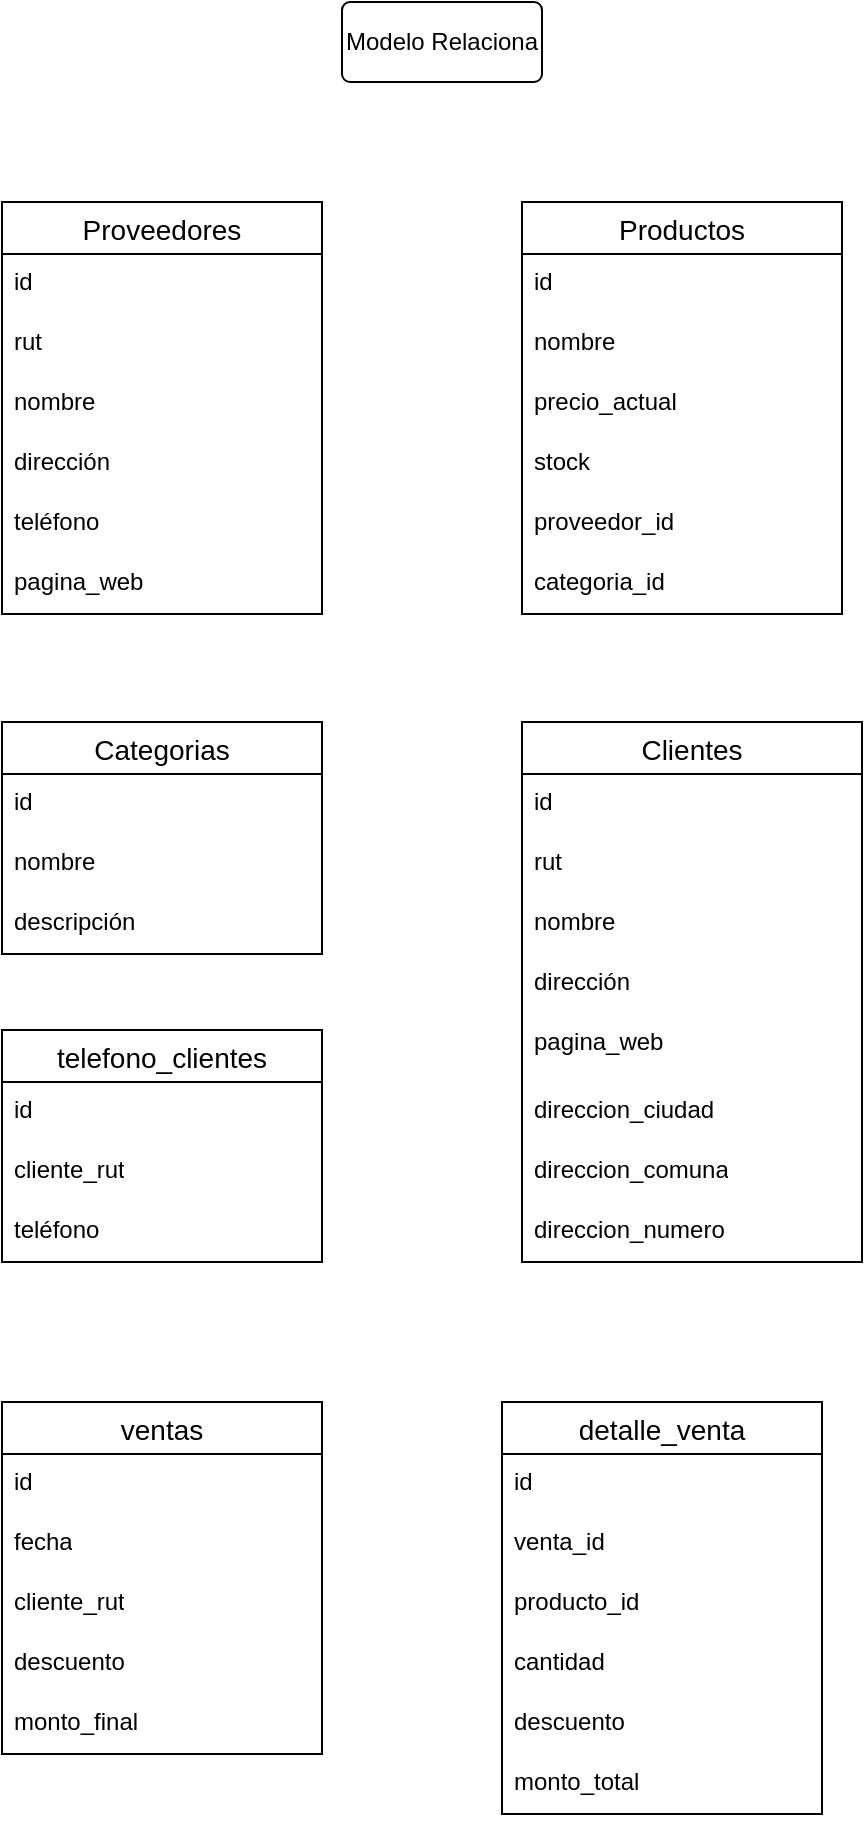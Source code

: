 <mxfile version="24.7.14">
  <diagram id="R2lEEEUBdFMjLlhIrx00" name="Page-1">
    <mxGraphModel dx="1619" dy="752" grid="1" gridSize="10" guides="1" tooltips="1" connect="1" arrows="1" fold="1" page="1" pageScale="1" pageWidth="850" pageHeight="1100" math="0" shadow="0" extFonts="Permanent Marker^https://fonts.googleapis.com/css?family=Permanent+Marker">
      <root>
        <mxCell id="0" />
        <mxCell id="1" parent="0" />
        <mxCell id="mUbhFr3k5Nm8KmTQYCqP-29" value="Modelo Relaciona" style="rounded=1;arcSize=10;whiteSpace=wrap;html=1;align=center;" vertex="1" parent="1">
          <mxGeometry x="320" y="100" width="100" height="40" as="geometry" />
        </mxCell>
        <mxCell id="mUbhFr3k5Nm8KmTQYCqP-30" value="Proveedores" style="swimlane;fontStyle=0;childLayout=stackLayout;horizontal=1;startSize=26;horizontalStack=0;resizeParent=1;resizeParentMax=0;resizeLast=0;collapsible=1;marginBottom=0;align=center;fontSize=14;" vertex="1" parent="1">
          <mxGeometry x="150" y="200" width="160" height="206" as="geometry" />
        </mxCell>
        <mxCell id="mUbhFr3k5Nm8KmTQYCqP-31" value="id" style="text;strokeColor=none;fillColor=none;spacingLeft=4;spacingRight=4;overflow=hidden;rotatable=0;points=[[0,0.5],[1,0.5]];portConstraint=eastwest;fontSize=12;whiteSpace=wrap;html=1;" vertex="1" parent="mUbhFr3k5Nm8KmTQYCqP-30">
          <mxGeometry y="26" width="160" height="30" as="geometry" />
        </mxCell>
        <mxCell id="mUbhFr3k5Nm8KmTQYCqP-32" value="rut" style="text;strokeColor=none;fillColor=none;spacingLeft=4;spacingRight=4;overflow=hidden;rotatable=0;points=[[0,0.5],[1,0.5]];portConstraint=eastwest;fontSize=12;whiteSpace=wrap;html=1;" vertex="1" parent="mUbhFr3k5Nm8KmTQYCqP-30">
          <mxGeometry y="56" width="160" height="30" as="geometry" />
        </mxCell>
        <mxCell id="mUbhFr3k5Nm8KmTQYCqP-33" value="nombre" style="text;strokeColor=none;fillColor=none;spacingLeft=4;spacingRight=4;overflow=hidden;rotatable=0;points=[[0,0.5],[1,0.5]];portConstraint=eastwest;fontSize=12;whiteSpace=wrap;html=1;" vertex="1" parent="mUbhFr3k5Nm8KmTQYCqP-30">
          <mxGeometry y="86" width="160" height="30" as="geometry" />
        </mxCell>
        <mxCell id="mUbhFr3k5Nm8KmTQYCqP-34" value="dirección&amp;nbsp;" style="text;strokeColor=none;fillColor=none;spacingLeft=4;spacingRight=4;overflow=hidden;rotatable=0;points=[[0,0.5],[1,0.5]];portConstraint=eastwest;fontSize=12;whiteSpace=wrap;html=1;" vertex="1" parent="mUbhFr3k5Nm8KmTQYCqP-30">
          <mxGeometry y="116" width="160" height="30" as="geometry" />
        </mxCell>
        <mxCell id="mUbhFr3k5Nm8KmTQYCqP-35" value="teléfono&amp;nbsp;" style="text;strokeColor=none;fillColor=none;spacingLeft=4;spacingRight=4;overflow=hidden;rotatable=0;points=[[0,0.5],[1,0.5]];portConstraint=eastwest;fontSize=12;whiteSpace=wrap;html=1;" vertex="1" parent="mUbhFr3k5Nm8KmTQYCqP-30">
          <mxGeometry y="146" width="160" height="30" as="geometry" />
        </mxCell>
        <mxCell id="mUbhFr3k5Nm8KmTQYCqP-36" value="pagina_web" style="text;strokeColor=none;fillColor=none;spacingLeft=4;spacingRight=4;overflow=hidden;rotatable=0;points=[[0,0.5],[1,0.5]];portConstraint=eastwest;fontSize=12;whiteSpace=wrap;html=1;" vertex="1" parent="mUbhFr3k5Nm8KmTQYCqP-30">
          <mxGeometry y="176" width="160" height="30" as="geometry" />
        </mxCell>
        <mxCell id="mUbhFr3k5Nm8KmTQYCqP-38" value="Productos" style="swimlane;fontStyle=0;childLayout=stackLayout;horizontal=1;startSize=26;horizontalStack=0;resizeParent=1;resizeParentMax=0;resizeLast=0;collapsible=1;marginBottom=0;align=center;fontSize=14;" vertex="1" parent="1">
          <mxGeometry x="410" y="200" width="160" height="206" as="geometry" />
        </mxCell>
        <mxCell id="mUbhFr3k5Nm8KmTQYCqP-39" value="id" style="text;strokeColor=none;fillColor=none;spacingLeft=4;spacingRight=4;overflow=hidden;rotatable=0;points=[[0,0.5],[1,0.5]];portConstraint=eastwest;fontSize=12;whiteSpace=wrap;html=1;" vertex="1" parent="mUbhFr3k5Nm8KmTQYCqP-38">
          <mxGeometry y="26" width="160" height="30" as="geometry" />
        </mxCell>
        <mxCell id="mUbhFr3k5Nm8KmTQYCqP-41" value="nombre" style="text;strokeColor=none;fillColor=none;spacingLeft=4;spacingRight=4;overflow=hidden;rotatable=0;points=[[0,0.5],[1,0.5]];portConstraint=eastwest;fontSize=12;whiteSpace=wrap;html=1;" vertex="1" parent="mUbhFr3k5Nm8KmTQYCqP-38">
          <mxGeometry y="56" width="160" height="30" as="geometry" />
        </mxCell>
        <mxCell id="mUbhFr3k5Nm8KmTQYCqP-42" value="precio_actual" style="text;strokeColor=none;fillColor=none;spacingLeft=4;spacingRight=4;overflow=hidden;rotatable=0;points=[[0,0.5],[1,0.5]];portConstraint=eastwest;fontSize=12;whiteSpace=wrap;html=1;" vertex="1" parent="mUbhFr3k5Nm8KmTQYCqP-38">
          <mxGeometry y="86" width="160" height="30" as="geometry" />
        </mxCell>
        <mxCell id="mUbhFr3k5Nm8KmTQYCqP-43" value="stock" style="text;strokeColor=none;fillColor=none;spacingLeft=4;spacingRight=4;overflow=hidden;rotatable=0;points=[[0,0.5],[1,0.5]];portConstraint=eastwest;fontSize=12;whiteSpace=wrap;html=1;" vertex="1" parent="mUbhFr3k5Nm8KmTQYCqP-38">
          <mxGeometry y="116" width="160" height="30" as="geometry" />
        </mxCell>
        <mxCell id="mUbhFr3k5Nm8KmTQYCqP-44" value="proveedor_id" style="text;strokeColor=none;fillColor=none;spacingLeft=4;spacingRight=4;overflow=hidden;rotatable=0;points=[[0,0.5],[1,0.5]];portConstraint=eastwest;fontSize=12;whiteSpace=wrap;html=1;" vertex="1" parent="mUbhFr3k5Nm8KmTQYCqP-38">
          <mxGeometry y="146" width="160" height="30" as="geometry" />
        </mxCell>
        <mxCell id="mUbhFr3k5Nm8KmTQYCqP-45" value="categoria_id" style="text;strokeColor=none;fillColor=none;spacingLeft=4;spacingRight=4;overflow=hidden;rotatable=0;points=[[0,0.5],[1,0.5]];portConstraint=eastwest;fontSize=12;whiteSpace=wrap;html=1;" vertex="1" parent="mUbhFr3k5Nm8KmTQYCqP-38">
          <mxGeometry y="176" width="160" height="30" as="geometry" />
        </mxCell>
        <mxCell id="mUbhFr3k5Nm8KmTQYCqP-46" value="Categorias" style="swimlane;fontStyle=0;childLayout=stackLayout;horizontal=1;startSize=26;horizontalStack=0;resizeParent=1;resizeParentMax=0;resizeLast=0;collapsible=1;marginBottom=0;align=center;fontSize=14;" vertex="1" parent="1">
          <mxGeometry x="150" y="460" width="160" height="116" as="geometry" />
        </mxCell>
        <mxCell id="mUbhFr3k5Nm8KmTQYCqP-47" value="id" style="text;strokeColor=none;fillColor=none;spacingLeft=4;spacingRight=4;overflow=hidden;rotatable=0;points=[[0,0.5],[1,0.5]];portConstraint=eastwest;fontSize=12;whiteSpace=wrap;html=1;" vertex="1" parent="mUbhFr3k5Nm8KmTQYCqP-46">
          <mxGeometry y="26" width="160" height="30" as="geometry" />
        </mxCell>
        <mxCell id="mUbhFr3k5Nm8KmTQYCqP-48" value="nombre" style="text;strokeColor=none;fillColor=none;spacingLeft=4;spacingRight=4;overflow=hidden;rotatable=0;points=[[0,0.5],[1,0.5]];portConstraint=eastwest;fontSize=12;whiteSpace=wrap;html=1;" vertex="1" parent="mUbhFr3k5Nm8KmTQYCqP-46">
          <mxGeometry y="56" width="160" height="30" as="geometry" />
        </mxCell>
        <mxCell id="mUbhFr3k5Nm8KmTQYCqP-52" value="descripción&amp;nbsp;" style="text;strokeColor=none;fillColor=none;spacingLeft=4;spacingRight=4;overflow=hidden;rotatable=0;points=[[0,0.5],[1,0.5]];portConstraint=eastwest;fontSize=12;whiteSpace=wrap;html=1;" vertex="1" parent="mUbhFr3k5Nm8KmTQYCqP-46">
          <mxGeometry y="86" width="160" height="30" as="geometry" />
        </mxCell>
        <mxCell id="mUbhFr3k5Nm8KmTQYCqP-53" value="Clientes" style="swimlane;fontStyle=0;childLayout=stackLayout;horizontal=1;startSize=26;horizontalStack=0;resizeParent=1;resizeParentMax=0;resizeLast=0;collapsible=1;marginBottom=0;align=center;fontSize=14;" vertex="1" parent="1">
          <mxGeometry x="410" y="460" width="170" height="270" as="geometry" />
        </mxCell>
        <mxCell id="mUbhFr3k5Nm8KmTQYCqP-54" value="id" style="text;strokeColor=none;fillColor=none;spacingLeft=4;spacingRight=4;overflow=hidden;rotatable=0;points=[[0,0.5],[1,0.5]];portConstraint=eastwest;fontSize=12;whiteSpace=wrap;html=1;" vertex="1" parent="mUbhFr3k5Nm8KmTQYCqP-53">
          <mxGeometry y="26" width="170" height="30" as="geometry" />
        </mxCell>
        <mxCell id="mUbhFr3k5Nm8KmTQYCqP-55" value="rut" style="text;strokeColor=none;fillColor=none;spacingLeft=4;spacingRight=4;overflow=hidden;rotatable=0;points=[[0,0.5],[1,0.5]];portConstraint=eastwest;fontSize=12;whiteSpace=wrap;html=1;" vertex="1" parent="mUbhFr3k5Nm8KmTQYCqP-53">
          <mxGeometry y="56" width="170" height="30" as="geometry" />
        </mxCell>
        <mxCell id="mUbhFr3k5Nm8KmTQYCqP-56" value="nombre" style="text;strokeColor=none;fillColor=none;spacingLeft=4;spacingRight=4;overflow=hidden;rotatable=0;points=[[0,0.5],[1,0.5]];portConstraint=eastwest;fontSize=12;whiteSpace=wrap;html=1;" vertex="1" parent="mUbhFr3k5Nm8KmTQYCqP-53">
          <mxGeometry y="86" width="170" height="30" as="geometry" />
        </mxCell>
        <mxCell id="mUbhFr3k5Nm8KmTQYCqP-57" value="dirección&amp;nbsp;" style="text;strokeColor=none;fillColor=none;spacingLeft=4;spacingRight=4;overflow=hidden;rotatable=0;points=[[0,0.5],[1,0.5]];portConstraint=eastwest;fontSize=12;whiteSpace=wrap;html=1;" vertex="1" parent="mUbhFr3k5Nm8KmTQYCqP-53">
          <mxGeometry y="116" width="170" height="30" as="geometry" />
        </mxCell>
        <mxCell id="mUbhFr3k5Nm8KmTQYCqP-59" value="pagina_web" style="text;strokeColor=none;fillColor=none;spacingLeft=4;spacingRight=4;overflow=hidden;rotatable=0;points=[[0,0.5],[1,0.5]];portConstraint=eastwest;fontSize=12;whiteSpace=wrap;html=1;" vertex="1" parent="mUbhFr3k5Nm8KmTQYCqP-53">
          <mxGeometry y="146" width="170" height="34" as="geometry" />
        </mxCell>
        <mxCell id="mUbhFr3k5Nm8KmTQYCqP-60" value="direccion_ciudad&amp;nbsp;" style="text;strokeColor=none;fillColor=none;spacingLeft=4;spacingRight=4;overflow=hidden;rotatable=0;points=[[0,0.5],[1,0.5]];portConstraint=eastwest;fontSize=12;whiteSpace=wrap;html=1;" vertex="1" parent="mUbhFr3k5Nm8KmTQYCqP-53">
          <mxGeometry y="180" width="170" height="30" as="geometry" />
        </mxCell>
        <mxCell id="mUbhFr3k5Nm8KmTQYCqP-61" value="direccion_comuna" style="text;strokeColor=none;fillColor=none;spacingLeft=4;spacingRight=4;overflow=hidden;rotatable=0;points=[[0,0.5],[1,0.5]];portConstraint=eastwest;fontSize=12;whiteSpace=wrap;html=1;" vertex="1" parent="mUbhFr3k5Nm8KmTQYCqP-53">
          <mxGeometry y="210" width="170" height="30" as="geometry" />
        </mxCell>
        <mxCell id="mUbhFr3k5Nm8KmTQYCqP-58" value="direccion_numero&lt;div&gt;&lt;br&gt;&lt;/div&gt;" style="text;strokeColor=none;fillColor=none;spacingLeft=4;spacingRight=4;overflow=hidden;rotatable=0;points=[[0,0.5],[1,0.5]];portConstraint=eastwest;fontSize=12;whiteSpace=wrap;html=1;" vertex="1" parent="mUbhFr3k5Nm8KmTQYCqP-53">
          <mxGeometry y="240" width="170" height="30" as="geometry" />
        </mxCell>
        <mxCell id="mUbhFr3k5Nm8KmTQYCqP-62" value="telefono_clientes" style="swimlane;fontStyle=0;childLayout=stackLayout;horizontal=1;startSize=26;horizontalStack=0;resizeParent=1;resizeParentMax=0;resizeLast=0;collapsible=1;marginBottom=0;align=center;fontSize=14;" vertex="1" parent="1">
          <mxGeometry x="150" y="614" width="160" height="116" as="geometry" />
        </mxCell>
        <mxCell id="mUbhFr3k5Nm8KmTQYCqP-63" value="id" style="text;strokeColor=none;fillColor=none;spacingLeft=4;spacingRight=4;overflow=hidden;rotatable=0;points=[[0,0.5],[1,0.5]];portConstraint=eastwest;fontSize=12;whiteSpace=wrap;html=1;" vertex="1" parent="mUbhFr3k5Nm8KmTQYCqP-62">
          <mxGeometry y="26" width="160" height="30" as="geometry" />
        </mxCell>
        <mxCell id="mUbhFr3k5Nm8KmTQYCqP-64" value=" cliente_rut" style="text;strokeColor=none;fillColor=none;spacingLeft=4;spacingRight=4;overflow=hidden;rotatable=0;points=[[0,0.5],[1,0.5]];portConstraint=eastwest;fontSize=12;whiteSpace=wrap;html=1;" vertex="1" parent="mUbhFr3k5Nm8KmTQYCqP-62">
          <mxGeometry y="56" width="160" height="30" as="geometry" />
        </mxCell>
        <mxCell id="mUbhFr3k5Nm8KmTQYCqP-65" value="teléfono" style="text;strokeColor=none;fillColor=none;spacingLeft=4;spacingRight=4;overflow=hidden;rotatable=0;points=[[0,0.5],[1,0.5]];portConstraint=eastwest;fontSize=12;whiteSpace=wrap;html=1;" vertex="1" parent="mUbhFr3k5Nm8KmTQYCqP-62">
          <mxGeometry y="86" width="160" height="30" as="geometry" />
        </mxCell>
        <mxCell id="mUbhFr3k5Nm8KmTQYCqP-66" value="ventas" style="swimlane;fontStyle=0;childLayout=stackLayout;horizontal=1;startSize=26;horizontalStack=0;resizeParent=1;resizeParentMax=0;resizeLast=0;collapsible=1;marginBottom=0;align=center;fontSize=14;" vertex="1" parent="1">
          <mxGeometry x="150" y="800" width="160" height="176" as="geometry" />
        </mxCell>
        <mxCell id="mUbhFr3k5Nm8KmTQYCqP-73" value="id" style="text;strokeColor=none;fillColor=none;spacingLeft=4;spacingRight=4;overflow=hidden;rotatable=0;points=[[0,0.5],[1,0.5]];portConstraint=eastwest;fontSize=12;whiteSpace=wrap;html=1;" vertex="1" parent="mUbhFr3k5Nm8KmTQYCqP-66">
          <mxGeometry y="26" width="160" height="30" as="geometry" />
        </mxCell>
        <mxCell id="mUbhFr3k5Nm8KmTQYCqP-67" value="fecha" style="text;strokeColor=none;fillColor=none;spacingLeft=4;spacingRight=4;overflow=hidden;rotatable=0;points=[[0,0.5],[1,0.5]];portConstraint=eastwest;fontSize=12;whiteSpace=wrap;html=1;" vertex="1" parent="mUbhFr3k5Nm8KmTQYCqP-66">
          <mxGeometry y="56" width="160" height="30" as="geometry" />
        </mxCell>
        <mxCell id="mUbhFr3k5Nm8KmTQYCqP-68" value=" cliente_rut" style="text;strokeColor=none;fillColor=none;spacingLeft=4;spacingRight=4;overflow=hidden;rotatable=0;points=[[0,0.5],[1,0.5]];portConstraint=eastwest;fontSize=12;whiteSpace=wrap;html=1;" vertex="1" parent="mUbhFr3k5Nm8KmTQYCqP-66">
          <mxGeometry y="86" width="160" height="30" as="geometry" />
        </mxCell>
        <mxCell id="mUbhFr3k5Nm8KmTQYCqP-69" value="descuento" style="text;strokeColor=none;fillColor=none;spacingLeft=4;spacingRight=4;overflow=hidden;rotatable=0;points=[[0,0.5],[1,0.5]];portConstraint=eastwest;fontSize=12;whiteSpace=wrap;html=1;" vertex="1" parent="mUbhFr3k5Nm8KmTQYCqP-66">
          <mxGeometry y="116" width="160" height="30" as="geometry" />
        </mxCell>
        <mxCell id="mUbhFr3k5Nm8KmTQYCqP-70" value=" monto_final" style="text;strokeColor=none;fillColor=none;spacingLeft=4;spacingRight=4;overflow=hidden;rotatable=0;points=[[0,0.5],[1,0.5]];portConstraint=eastwest;fontSize=12;whiteSpace=wrap;html=1;" vertex="1" parent="mUbhFr3k5Nm8KmTQYCqP-66">
          <mxGeometry y="146" width="160" height="30" as="geometry" />
        </mxCell>
        <mxCell id="mUbhFr3k5Nm8KmTQYCqP-75" value="detalle_venta" style="swimlane;fontStyle=0;childLayout=stackLayout;horizontal=1;startSize=26;horizontalStack=0;resizeParent=1;resizeParentMax=0;resizeLast=0;collapsible=1;marginBottom=0;align=center;fontSize=14;" vertex="1" parent="1">
          <mxGeometry x="400" y="800" width="160" height="206" as="geometry" />
        </mxCell>
        <mxCell id="mUbhFr3k5Nm8KmTQYCqP-76" value="id" style="text;strokeColor=none;fillColor=none;spacingLeft=4;spacingRight=4;overflow=hidden;rotatable=0;points=[[0,0.5],[1,0.5]];portConstraint=eastwest;fontSize=12;whiteSpace=wrap;html=1;" vertex="1" parent="mUbhFr3k5Nm8KmTQYCqP-75">
          <mxGeometry y="26" width="160" height="30" as="geometry" />
        </mxCell>
        <mxCell id="mUbhFr3k5Nm8KmTQYCqP-77" value="venta_id" style="text;strokeColor=none;fillColor=none;spacingLeft=4;spacingRight=4;overflow=hidden;rotatable=0;points=[[0,0.5],[1,0.5]];portConstraint=eastwest;fontSize=12;whiteSpace=wrap;html=1;" vertex="1" parent="mUbhFr3k5Nm8KmTQYCqP-75">
          <mxGeometry y="56" width="160" height="30" as="geometry" />
        </mxCell>
        <mxCell id="mUbhFr3k5Nm8KmTQYCqP-78" value="producto_id" style="text;strokeColor=none;fillColor=none;spacingLeft=4;spacingRight=4;overflow=hidden;rotatable=0;points=[[0,0.5],[1,0.5]];portConstraint=eastwest;fontSize=12;whiteSpace=wrap;html=1;" vertex="1" parent="mUbhFr3k5Nm8KmTQYCqP-75">
          <mxGeometry y="86" width="160" height="30" as="geometry" />
        </mxCell>
        <mxCell id="mUbhFr3k5Nm8KmTQYCqP-79" value="cantidad" style="text;strokeColor=none;fillColor=none;spacingLeft=4;spacingRight=4;overflow=hidden;rotatable=0;points=[[0,0.5],[1,0.5]];portConstraint=eastwest;fontSize=12;whiteSpace=wrap;html=1;" vertex="1" parent="mUbhFr3k5Nm8KmTQYCqP-75">
          <mxGeometry y="116" width="160" height="30" as="geometry" />
        </mxCell>
        <mxCell id="mUbhFr3k5Nm8KmTQYCqP-80" value=" descuento" style="text;strokeColor=none;fillColor=none;spacingLeft=4;spacingRight=4;overflow=hidden;rotatable=0;points=[[0,0.5],[1,0.5]];portConstraint=eastwest;fontSize=12;whiteSpace=wrap;html=1;" vertex="1" parent="mUbhFr3k5Nm8KmTQYCqP-75">
          <mxGeometry y="146" width="160" height="30" as="geometry" />
        </mxCell>
        <mxCell id="mUbhFr3k5Nm8KmTQYCqP-81" value=" monto_total" style="text;strokeColor=none;fillColor=none;spacingLeft=4;spacingRight=4;overflow=hidden;rotatable=0;points=[[0,0.5],[1,0.5]];portConstraint=eastwest;fontSize=12;whiteSpace=wrap;html=1;" vertex="1" parent="mUbhFr3k5Nm8KmTQYCqP-75">
          <mxGeometry y="176" width="160" height="30" as="geometry" />
        </mxCell>
      </root>
    </mxGraphModel>
  </diagram>
</mxfile>
